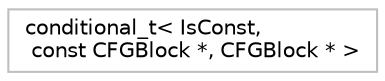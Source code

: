 digraph "Graphical Class Hierarchy"
{
 // LATEX_PDF_SIZE
  bgcolor="transparent";
  edge [fontname="Helvetica",fontsize="10",labelfontname="Helvetica",labelfontsize="10"];
  node [fontname="Helvetica",fontsize="10",shape=record];
  rankdir="LR";
  Node0 [label="conditional_t\< IsConst,\l const CFGBlock *, CFGBlock * \>",height=0.2,width=0.4,color="grey75",tooltip=" "];
}
